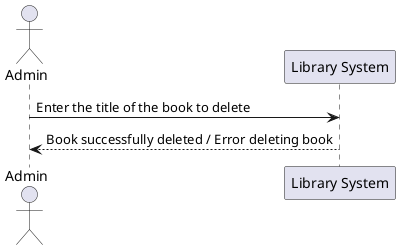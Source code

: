 
@startuml
actor Admin
participant "Library System" as LS
Admin -> LS: Enter the title of the book to delete
LS --> Admin: Book successfully deleted / Error deleting book
@enduml














old version
@startuml
actor User
note over User: User enters book title and author for removal
User -> System: Remove Book request
activate System

alt Both title and author provided
  System -> Database: Check if book exists
  activate Database
    Database --> System: Exist
  deactivate Database

  System -> Database: Retrieve book information
  activate Database
    Database --> System: Book information
  deactivate Database

  System --> User: Display book information for removal
  User -> System: Confirm removal
  System -> Database: Remove book
  activate Database
    Database --> System: Book removed successfully
  deactivate Database

  System --> User: Display success message
else Either title or author is missing
  System --> User: Display error message
end

User -> System: Logout request
deactivate System

@enduml